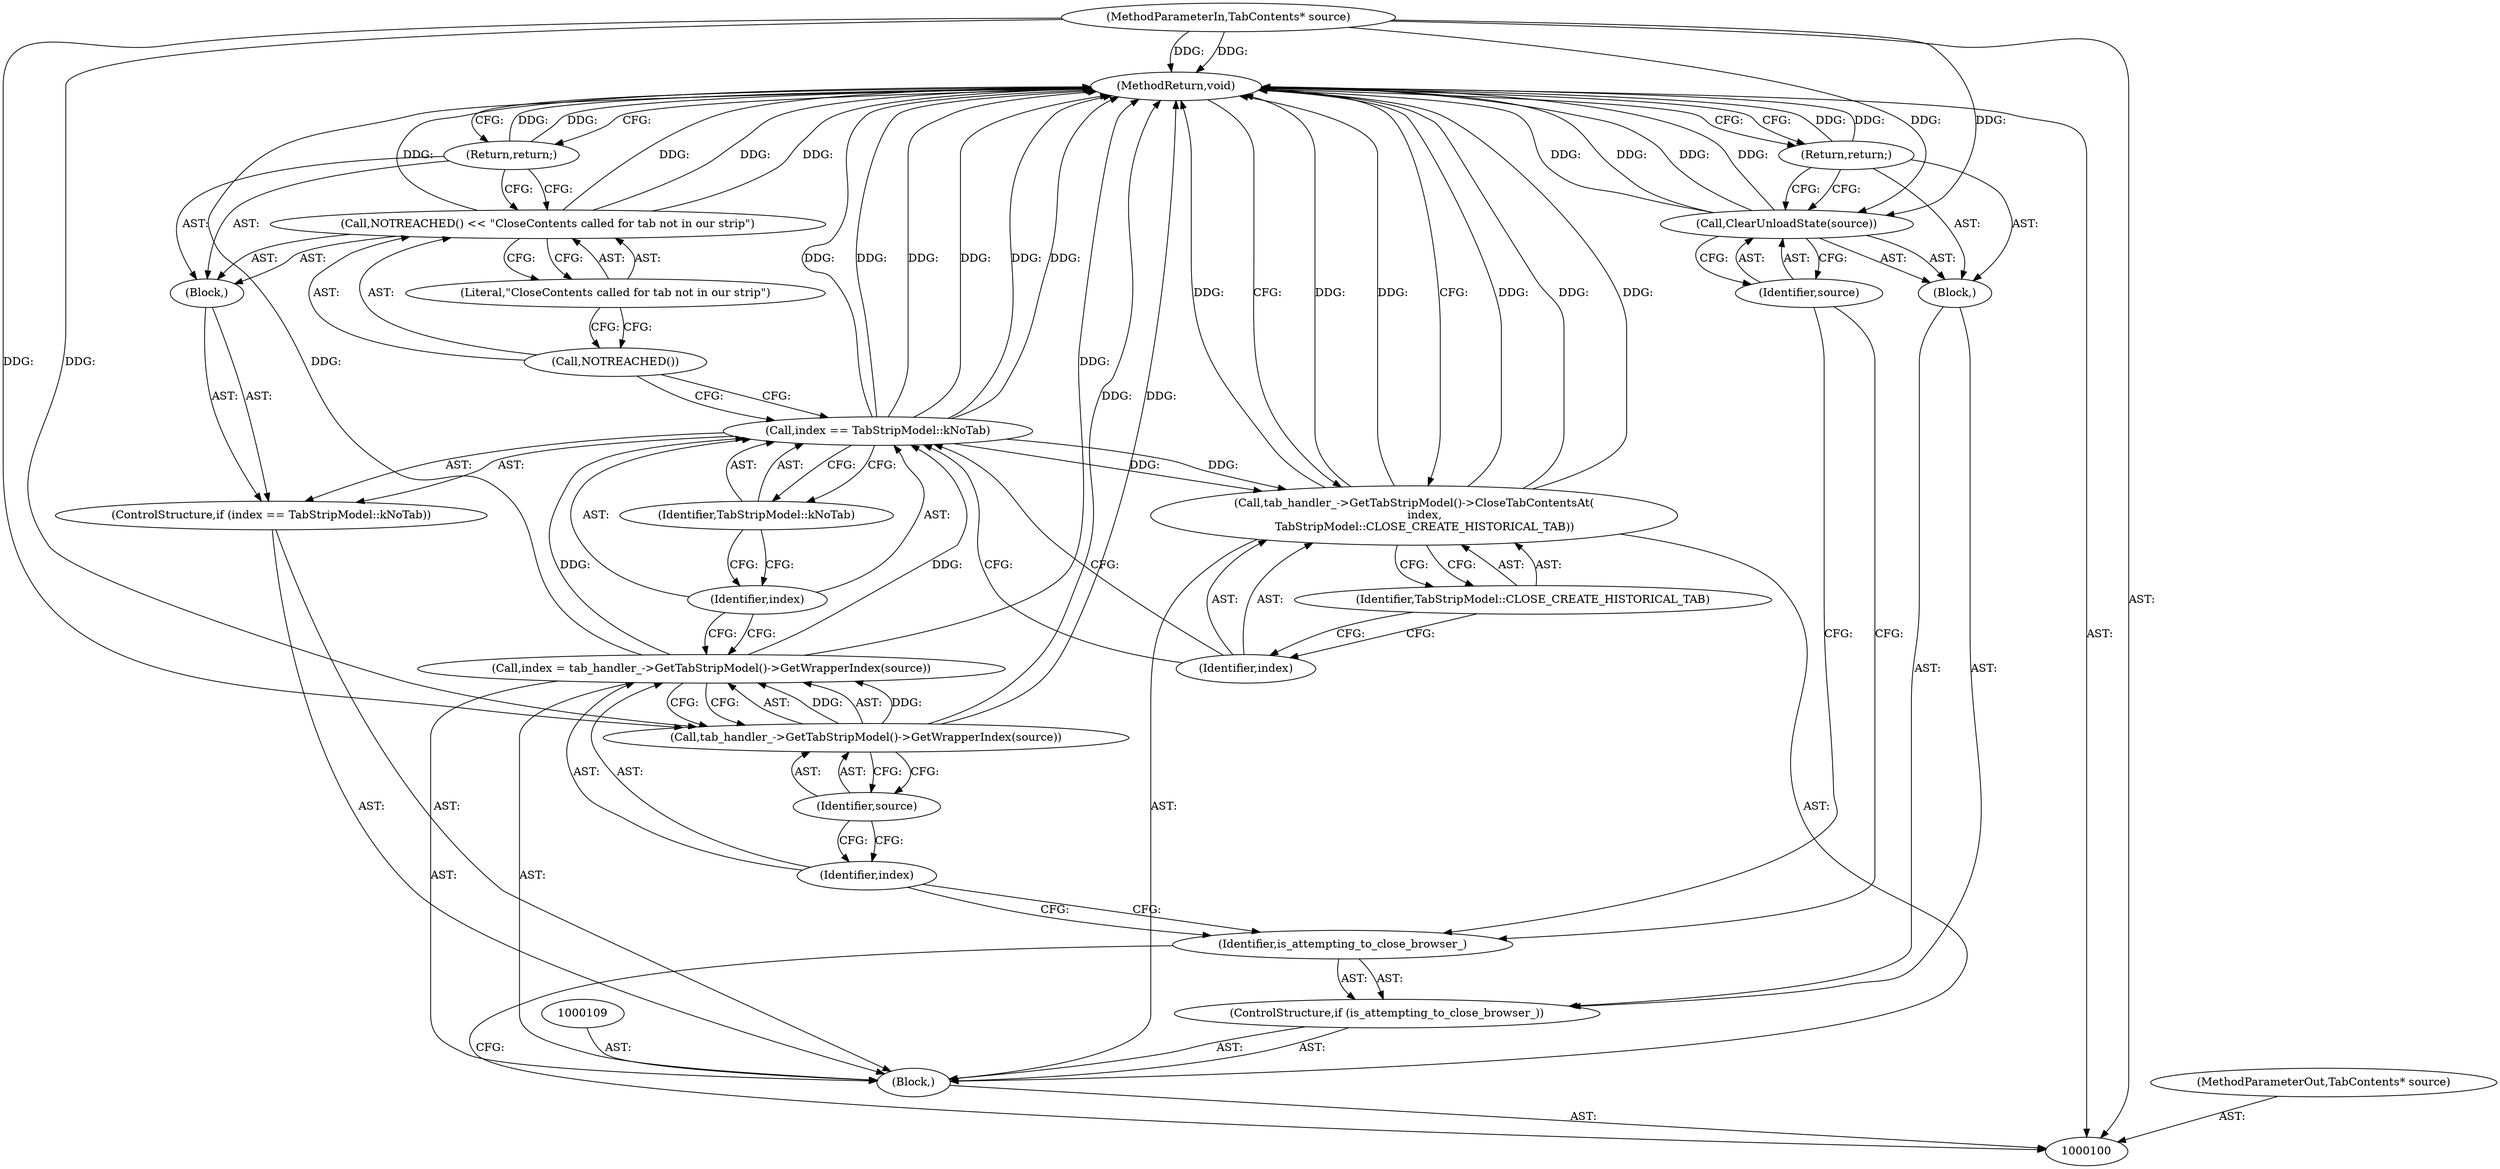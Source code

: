 digraph "1_Chrome_08f0d612f2a4039aaf6733d4e8d0a67614941378_0" {
"1000126" [label="(MethodReturn,void)"];
"1000101" [label="(MethodParameterIn,TabContents* source)"];
"1000164" [label="(MethodParameterOut,TabContents* source)"];
"1000102" [label="(Block,)"];
"1000122" [label="(Return,return;)"];
"1000123" [label="(Call,tab_handler_->GetTabStripModel()->CloseTabContentsAt(\n      index,\n      TabStripModel::CLOSE_CREATE_HISTORICAL_TAB))"];
"1000124" [label="(Identifier,index)"];
"1000125" [label="(Identifier,TabStripModel::CLOSE_CREATE_HISTORICAL_TAB)"];
"1000103" [label="(ControlStructure,if (is_attempting_to_close_browser_))"];
"1000105" [label="(Block,)"];
"1000104" [label="(Identifier,is_attempting_to_close_browser_)"];
"1000107" [label="(Identifier,source)"];
"1000106" [label="(Call,ClearUnloadState(source))"];
"1000108" [label="(Return,return;)"];
"1000112" [label="(Call,tab_handler_->GetTabStripModel()->GetWrapperIndex(source))"];
"1000110" [label="(Call,index = tab_handler_->GetTabStripModel()->GetWrapperIndex(source))"];
"1000111" [label="(Identifier,index)"];
"1000113" [label="(Identifier,source)"];
"1000117" [label="(Identifier,TabStripModel::kNoTab)"];
"1000114" [label="(ControlStructure,if (index == TabStripModel::kNoTab))"];
"1000118" [label="(Block,)"];
"1000115" [label="(Call,index == TabStripModel::kNoTab)"];
"1000116" [label="(Identifier,index)"];
"1000121" [label="(Literal,\"CloseContents called for tab not in our strip\")"];
"1000119" [label="(Call,NOTREACHED() << \"CloseContents called for tab not in our strip\")"];
"1000120" [label="(Call,NOTREACHED())"];
"1000126" -> "1000100"  [label="AST: "];
"1000126" -> "1000108"  [label="CFG: "];
"1000126" -> "1000122"  [label="CFG: "];
"1000126" -> "1000123"  [label="CFG: "];
"1000122" -> "1000126"  [label="DDG: "];
"1000108" -> "1000126"  [label="DDG: "];
"1000115" -> "1000126"  [label="DDG: "];
"1000115" -> "1000126"  [label="DDG: "];
"1000115" -> "1000126"  [label="DDG: "];
"1000123" -> "1000126"  [label="DDG: "];
"1000123" -> "1000126"  [label="DDG: "];
"1000123" -> "1000126"  [label="DDG: "];
"1000106" -> "1000126"  [label="DDG: "];
"1000106" -> "1000126"  [label="DDG: "];
"1000110" -> "1000126"  [label="DDG: "];
"1000119" -> "1000126"  [label="DDG: "];
"1000119" -> "1000126"  [label="DDG: "];
"1000112" -> "1000126"  [label="DDG: "];
"1000101" -> "1000126"  [label="DDG: "];
"1000101" -> "1000100"  [label="AST: "];
"1000101" -> "1000126"  [label="DDG: "];
"1000101" -> "1000106"  [label="DDG: "];
"1000101" -> "1000112"  [label="DDG: "];
"1000164" -> "1000100"  [label="AST: "];
"1000102" -> "1000100"  [label="AST: "];
"1000103" -> "1000102"  [label="AST: "];
"1000109" -> "1000102"  [label="AST: "];
"1000110" -> "1000102"  [label="AST: "];
"1000114" -> "1000102"  [label="AST: "];
"1000123" -> "1000102"  [label="AST: "];
"1000122" -> "1000118"  [label="AST: "];
"1000122" -> "1000119"  [label="CFG: "];
"1000126" -> "1000122"  [label="CFG: "];
"1000122" -> "1000126"  [label="DDG: "];
"1000123" -> "1000102"  [label="AST: "];
"1000123" -> "1000125"  [label="CFG: "];
"1000124" -> "1000123"  [label="AST: "];
"1000125" -> "1000123"  [label="AST: "];
"1000126" -> "1000123"  [label="CFG: "];
"1000123" -> "1000126"  [label="DDG: "];
"1000123" -> "1000126"  [label="DDG: "];
"1000123" -> "1000126"  [label="DDG: "];
"1000115" -> "1000123"  [label="DDG: "];
"1000124" -> "1000123"  [label="AST: "];
"1000124" -> "1000115"  [label="CFG: "];
"1000125" -> "1000124"  [label="CFG: "];
"1000125" -> "1000123"  [label="AST: "];
"1000125" -> "1000124"  [label="CFG: "];
"1000123" -> "1000125"  [label="CFG: "];
"1000103" -> "1000102"  [label="AST: "];
"1000104" -> "1000103"  [label="AST: "];
"1000105" -> "1000103"  [label="AST: "];
"1000105" -> "1000103"  [label="AST: "];
"1000106" -> "1000105"  [label="AST: "];
"1000108" -> "1000105"  [label="AST: "];
"1000104" -> "1000103"  [label="AST: "];
"1000104" -> "1000100"  [label="CFG: "];
"1000107" -> "1000104"  [label="CFG: "];
"1000111" -> "1000104"  [label="CFG: "];
"1000107" -> "1000106"  [label="AST: "];
"1000107" -> "1000104"  [label="CFG: "];
"1000106" -> "1000107"  [label="CFG: "];
"1000106" -> "1000105"  [label="AST: "];
"1000106" -> "1000107"  [label="CFG: "];
"1000107" -> "1000106"  [label="AST: "];
"1000108" -> "1000106"  [label="CFG: "];
"1000106" -> "1000126"  [label="DDG: "];
"1000106" -> "1000126"  [label="DDG: "];
"1000101" -> "1000106"  [label="DDG: "];
"1000108" -> "1000105"  [label="AST: "];
"1000108" -> "1000106"  [label="CFG: "];
"1000126" -> "1000108"  [label="CFG: "];
"1000108" -> "1000126"  [label="DDG: "];
"1000112" -> "1000110"  [label="AST: "];
"1000112" -> "1000113"  [label="CFG: "];
"1000113" -> "1000112"  [label="AST: "];
"1000110" -> "1000112"  [label="CFG: "];
"1000112" -> "1000126"  [label="DDG: "];
"1000112" -> "1000110"  [label="DDG: "];
"1000101" -> "1000112"  [label="DDG: "];
"1000110" -> "1000102"  [label="AST: "];
"1000110" -> "1000112"  [label="CFG: "];
"1000111" -> "1000110"  [label="AST: "];
"1000112" -> "1000110"  [label="AST: "];
"1000116" -> "1000110"  [label="CFG: "];
"1000110" -> "1000126"  [label="DDG: "];
"1000112" -> "1000110"  [label="DDG: "];
"1000110" -> "1000115"  [label="DDG: "];
"1000111" -> "1000110"  [label="AST: "];
"1000111" -> "1000104"  [label="CFG: "];
"1000113" -> "1000111"  [label="CFG: "];
"1000113" -> "1000112"  [label="AST: "];
"1000113" -> "1000111"  [label="CFG: "];
"1000112" -> "1000113"  [label="CFG: "];
"1000117" -> "1000115"  [label="AST: "];
"1000117" -> "1000116"  [label="CFG: "];
"1000115" -> "1000117"  [label="CFG: "];
"1000114" -> "1000102"  [label="AST: "];
"1000115" -> "1000114"  [label="AST: "];
"1000118" -> "1000114"  [label="AST: "];
"1000118" -> "1000114"  [label="AST: "];
"1000119" -> "1000118"  [label="AST: "];
"1000122" -> "1000118"  [label="AST: "];
"1000115" -> "1000114"  [label="AST: "];
"1000115" -> "1000117"  [label="CFG: "];
"1000116" -> "1000115"  [label="AST: "];
"1000117" -> "1000115"  [label="AST: "];
"1000120" -> "1000115"  [label="CFG: "];
"1000124" -> "1000115"  [label="CFG: "];
"1000115" -> "1000126"  [label="DDG: "];
"1000115" -> "1000126"  [label="DDG: "];
"1000115" -> "1000126"  [label="DDG: "];
"1000110" -> "1000115"  [label="DDG: "];
"1000115" -> "1000123"  [label="DDG: "];
"1000116" -> "1000115"  [label="AST: "];
"1000116" -> "1000110"  [label="CFG: "];
"1000117" -> "1000116"  [label="CFG: "];
"1000121" -> "1000119"  [label="AST: "];
"1000121" -> "1000120"  [label="CFG: "];
"1000119" -> "1000121"  [label="CFG: "];
"1000119" -> "1000118"  [label="AST: "];
"1000119" -> "1000121"  [label="CFG: "];
"1000120" -> "1000119"  [label="AST: "];
"1000121" -> "1000119"  [label="AST: "];
"1000122" -> "1000119"  [label="CFG: "];
"1000119" -> "1000126"  [label="DDG: "];
"1000119" -> "1000126"  [label="DDG: "];
"1000120" -> "1000119"  [label="AST: "];
"1000120" -> "1000115"  [label="CFG: "];
"1000121" -> "1000120"  [label="CFG: "];
}
